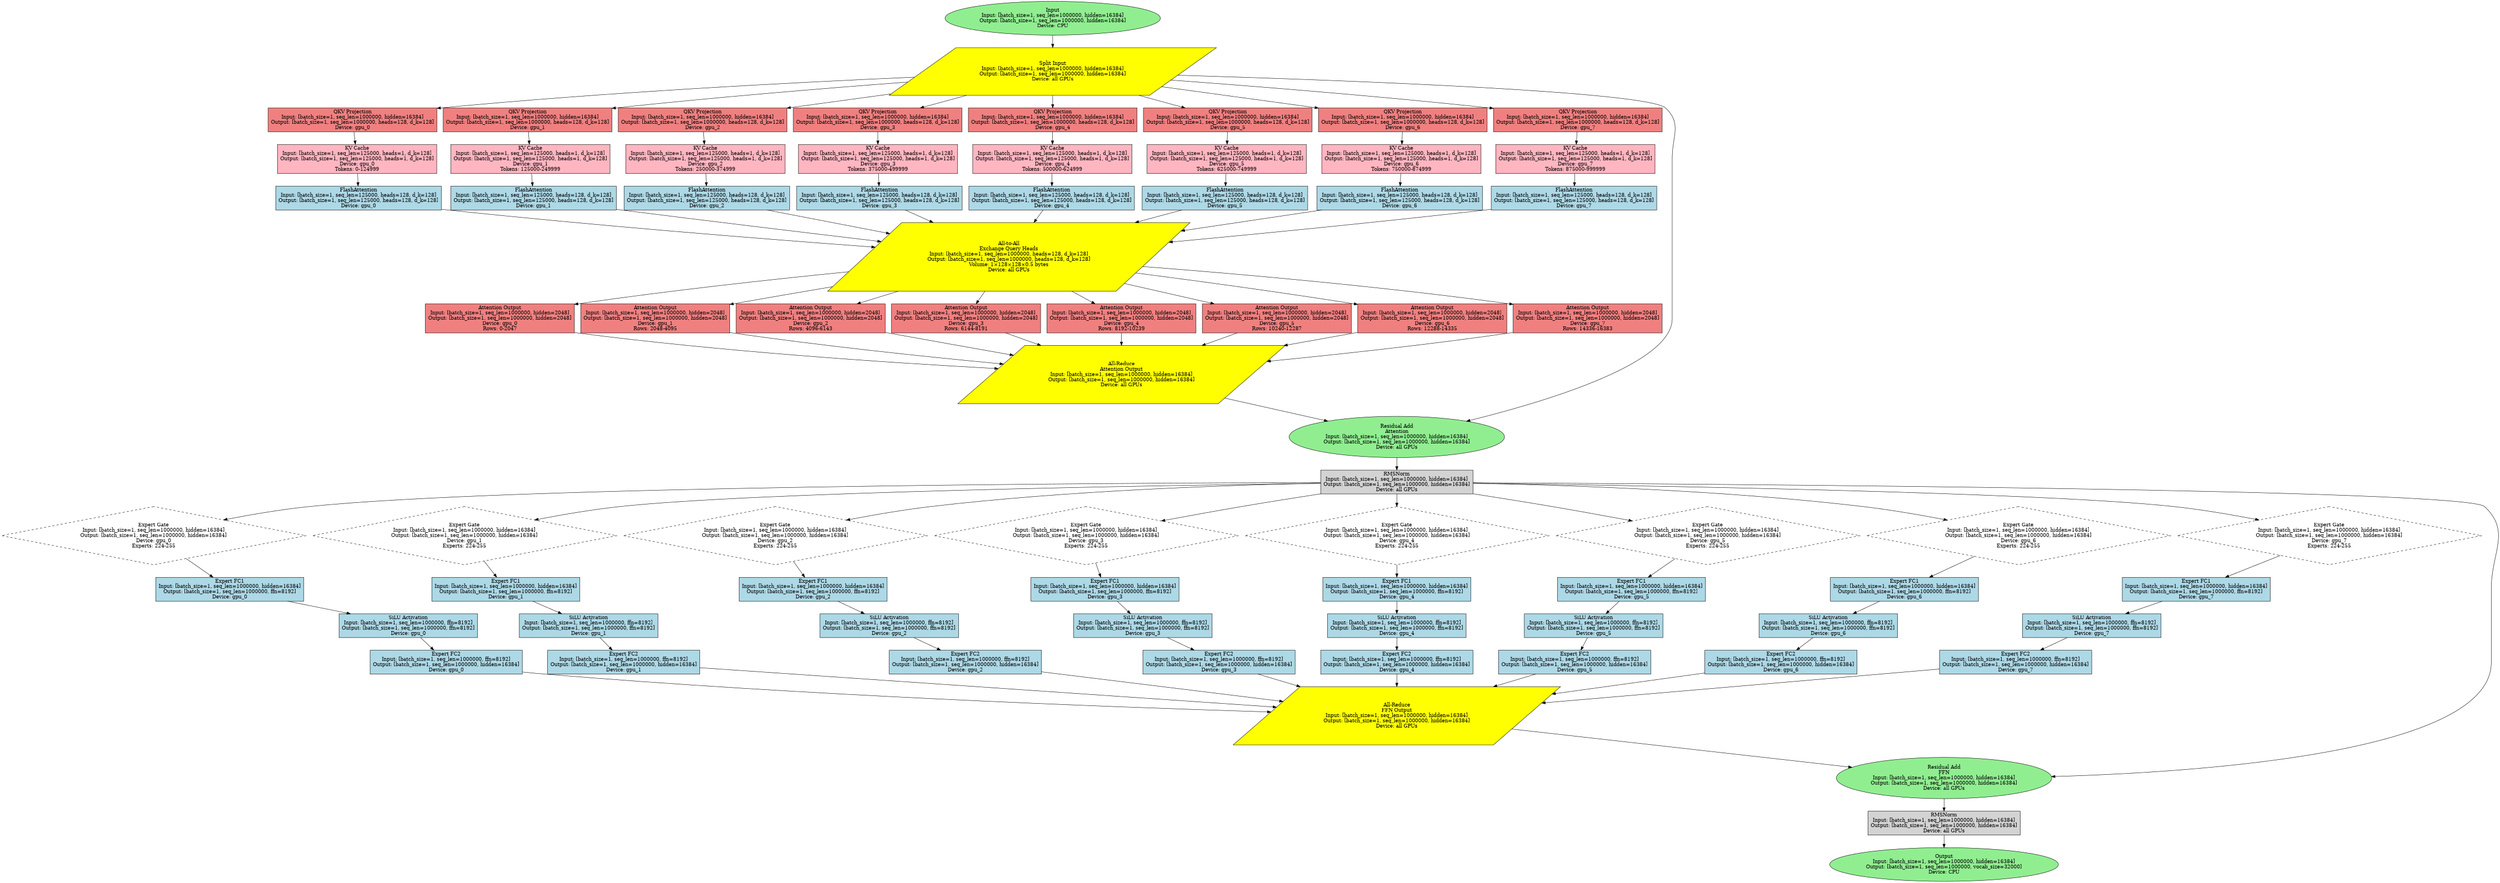 digraph DeepSeek_R1_Helix_Parallelism {
	graph [bb="0,0,7118.9,2511.1",
		rankdir=TB,
		size="30,20"
	];
	node [fillcolor=lightblue,
		label="\N",
		shape=rectangle,
		style=filled
	];
	input	[fillcolor=lightgreen,
		height=1.3356,
		label="Input\nInput: [batch_size=1, seq_len=1000000, hidden=16384]\nOutput: [batch_size=1, seq_len=1000000, hidden=16384]\nDevice: CPU",
		pos="2997,2463",
		shape=ellipse,
		width=8.5246];
	split_all_gpus	[fillcolor=yellow,
		height=1.8889,
		label="Split Input\nInput: [batch_size=1, seq_len=1000000, hidden=16384]\nOutput: [batch_size=1, seq_len=1000000, hidden=16384]\nDevice: \
all GPUs",
		pos="2997,2310.9",
		shape=parallelogram,
		width=12.499];
	input -> split_all_gpus	[pos="e,2997,2379.1 2997,2414.5 2997,2406.4 2997,2397.9 2997,2389.2"];
	qkv_proj_gpu_0	[fillcolor=lightcoral,
		height=0.94444,
		label="QKV Projection\nInput: [batch_size=1, seq_len=1000000, hidden=16384]\nOutput: [batch_size=1, seq_len=1000000, heads=128, d_k=128]\nDevice: \
gpu_0",
		pos="1001,2172.9",
		width=6.6806];
	split_all_gpus -> qkv_proj_gpu_0	[pos="e,1241.8,2206.1 2618.1,2295.6 2266.3,2280.3 1728,2252.3 1252,2207.1"];
	qkv_proj_gpu_1	[fillcolor=lightcoral,
		height=0.94444,
		label="QKV Projection\nInput: [batch_size=1, seq_len=1000000, hidden=16384]\nOutput: [batch_size=1, seq_len=1000000, heads=128, d_k=128]\nDevice: \
gpu_1",
		pos="1500,2172.9",
		width=6.6806];
	split_all_gpus -> qkv_proj_gpu_1	[pos="e,1740.8,2206 2600.3,2282.2 2357.6,2264 2040.8,2238.1 1751.1,2207.1"];
	qkv_proj_gpu_2	[fillcolor=lightcoral,
		height=0.94444,
		label="QKV Projection\nInput: [batch_size=1, seq_len=1000000, hidden=16384]\nOutput: [batch_size=1, seq_len=1000000, heads=128, d_k=128]\nDevice: \
gpu_2",
		pos="1999,2172.9",
		width=6.6806];
	split_all_gpus -> qkv_proj_gpu_2	[pos="e,2239.6,2206.7 2556.4,2249.9 2451.3,2235.6 2342.8,2220.8 2249.7,2208.1"];
	qkv_proj_gpu_3	[fillcolor=lightcoral,
		height=0.94444,
		label="QKV Projection\nInput: [batch_size=1, seq_len=1000000, hidden=16384]\nOutput: [batch_size=1, seq_len=1000000, heads=128, d_k=128]\nDevice: \
gpu_3",
		pos="2498,2172.9",
		width=6.6806];
	split_all_gpus -> qkv_proj_gpu_3	[pos="e,2619.2,2207 2751.2,2242.9 2709,2231.4 2666.8,2219.9 2629.2,2209.7"];
	qkv_proj_gpu_4	[fillcolor=lightcoral,
		height=0.94444,
		label="QKV Projection\nInput: [batch_size=1, seq_len=1000000, hidden=16384]\nOutput: [batch_size=1, seq_len=1000000, heads=128, d_k=128]\nDevice: \
gpu_4",
		pos="2997,2172.9",
		width=6.6806];
	split_all_gpus -> qkv_proj_gpu_4	[pos="e,2997,2206.9 2997,2242.7 2997,2234 2997,2225.2 2997,2217"];
	qkv_proj_gpu_5	[fillcolor=lightcoral,
		height=0.94444,
		label="QKV Projection\nInput: [batch_size=1, seq_len=1000000, hidden=16384]\nOutput: [batch_size=1, seq_len=1000000, heads=128, d_k=128]\nDevice: \
gpu_5",
		pos="3496,2172.9",
		width=6.6806];
	split_all_gpus -> qkv_proj_gpu_5	[pos="e,3374.8,2207 3242.8,2242.9 3285,2231.4 3327.2,2219.9 3364.8,2209.7"];
	qkv_proj_gpu_6	[fillcolor=lightcoral,
		height=0.94444,
		label="QKV Projection\nInput: [batch_size=1, seq_len=1000000, hidden=16384]\nOutput: [batch_size=1, seq_len=1000000, heads=128, d_k=128]\nDevice: \
gpu_6",
		pos="3995,2172.9",
		width=6.6806];
	split_all_gpus -> qkv_proj_gpu_6	[pos="e,3754.3,2206.7 3298.1,2268.9 3440.6,2249.5 3608.8,2226.6 3744.2,2208.1"];
	qkv_proj_gpu_7	[fillcolor=lightcoral,
		height=0.94444,
		label="QKV Projection\nInput: [batch_size=1, seq_len=1000000, hidden=16384]\nOutput: [batch_size=1, seq_len=1000000, heads=128, d_k=128]\nDevice: \
gpu_7",
		pos="4494,2172.9",
		width=6.6806];
	split_all_gpus -> qkv_proj_gpu_7	[pos="e,4253.2,2205.9 3323,2287.4 3572.1,2269.1 3924.2,2241 4242.8,2207"];
	residual_attn	[fillcolor=lightgreen,
		height=1.6303,
		label="Residual Add\nAttention\nInput: [batch_size=1, seq_len=1000000, hidden=16384]\nOutput: [batch_size=1, seq_len=1000000, hidden=16384]\nDevice: \
all GPUs",
		pos="3978,1268.2",
		shape=ellipse,
		width=8.5246];
	split_all_gpus -> residual_attn	[pos="e,4176.6,1313 3341.2,2300.8 3835.6,2286.1 4693.5,2253.9 4744,2206.9 4791.4,2162.8 4763,2127.2 4763,2062.4 4763,2062.4 4763,2062.4 \
4763,1605.4 4763,1479.8 4419.1,1373.2 4186.5,1315.5"];
	kv_cache_gpu_0	[fillcolor=lightpink,
		height=1.1528,
		label="KV Cache\nInput: [batch_size=1, seq_len=125000, heads=1, d_k=128]\nOutput: [batch_size=1, seq_len=125000, heads=1, d_k=128]\nDevice: \
gpu_0\nTokens: 0-124999",
		pos="1014,2061.4",
		width=6.3056];
	qkv_proj_gpu_0 -> kv_cache_gpu_0	[pos="e,1009.2,2103.2 1004.9,2138.8 1005.9,2130.7 1006.9,2121.9 1008,2113.3"];
	kv_cache_gpu_1	[fillcolor=lightpink,
		height=1.1528,
		label="KV Cache\nInput: [batch_size=1, seq_len=125000, heads=1, d_k=128]\nOutput: [batch_size=1, seq_len=125000, heads=1, d_k=128]\nDevice: \
gpu_1\nTokens: 125000-249999",
		pos="1508,2061.4",
		width=6.3056];
	qkv_proj_gpu_1 -> kv_cache_gpu_1	[pos="e,1505,2103.2 1502.4,2138.8 1503,2130.7 1503.7,2121.9 1504.3,2113.3"];
	kv_cache_gpu_2	[fillcolor=lightpink,
		height=1.1528,
		label="KV Cache\nInput: [batch_size=1, seq_len=125000, heads=1, d_k=128]\nOutput: [batch_size=1, seq_len=125000, heads=1, d_k=128]\nDevice: \
gpu_2\nTokens: 250000-374999",
		pos="2007,2061.4",
		width=6.3056];
	qkv_proj_gpu_2 -> kv_cache_gpu_2	[pos="e,2004,2103.2 2001.4,2138.8 2002,2130.7 2002.7,2121.9 2003.3,2113.3"];
	kv_cache_gpu_3	[fillcolor=lightpink,
		height=1.1528,
		label="KV Cache\nInput: [batch_size=1, seq_len=125000, heads=1, d_k=128]\nOutput: [batch_size=1, seq_len=125000, heads=1, d_k=128]\nDevice: \
gpu_3\nTokens: 375000-499999",
		pos="2499,2061.4",
		width=6.3056];
	qkv_proj_gpu_3 -> kv_cache_gpu_3	[pos="e,2498.6,2103.2 2498.3,2138.8 2498.4,2130.7 2498.5,2121.9 2498.5,2113.3"];
	kv_cache_gpu_4	[fillcolor=lightpink,
		height=1.1528,
		label="KV Cache\nInput: [batch_size=1, seq_len=125000, heads=1, d_k=128]\nOutput: [batch_size=1, seq_len=125000, heads=1, d_k=128]\nDevice: \
gpu_4\nTokens: 500000-624999",
		pos="2996,2061.4",
		width=6.3056];
	qkv_proj_gpu_4 -> kv_cache_gpu_4	[pos="e,2996.4,2103.2 2996.7,2138.8 2996.6,2130.7 2996.5,2121.9 2996.5,2113.3"];
	kv_cache_gpu_5	[fillcolor=lightpink,
		height=1.1528,
		label="KV Cache\nInput: [batch_size=1, seq_len=125000, heads=1, d_k=128]\nOutput: [batch_size=1, seq_len=125000, heads=1, d_k=128]\nDevice: \
gpu_5\nTokens: 625000-749999",
		pos="3493,2061.4",
		width=6.3056];
	qkv_proj_gpu_5 -> kv_cache_gpu_5	[pos="e,3494.1,2103.2 3495.1,2138.8 3494.9,2130.7 3494.6,2121.9 3494.4,2113.3"];
	kv_cache_gpu_6	[fillcolor=lightpink,
		height=1.1528,
		label="KV Cache\nInput: [batch_size=1, seq_len=125000, heads=1, d_k=128]\nOutput: [batch_size=1, seq_len=125000, heads=1, d_k=128]\nDevice: \
gpu_6\nTokens: 750000-874999",
		pos="3991,2061.4",
		width=6.3056];
	qkv_proj_gpu_6 -> kv_cache_gpu_6	[pos="e,3992.5,2103.2 3993.8,2138.8 3993.5,2130.7 3993.2,2121.9 3992.9,2113.3"];
	kv_cache_gpu_7	[fillcolor=lightpink,
		height=1.1528,
		label="KV Cache\nInput: [batch_size=1, seq_len=125000, heads=1, d_k=128]\nOutput: [batch_size=1, seq_len=125000, heads=1, d_k=128]\nDevice: \
gpu_7\nTokens: 875000-999999",
		pos="4487,2061.4",
		width=6.3056];
	qkv_proj_gpu_7 -> kv_cache_gpu_7	[pos="e,4489.6,2103.2 4491.9,2138.8 4491.4,2130.7 4490.8,2121.9 4490.2,2113.3"];
	flash_attn_gpu_0	[height=0.94444,
		label="FlashAttention\nInput: [batch_size=1, seq_len=125000, heads=128, d_k=128]\nOutput: [batch_size=1, seq_len=125000, heads=128, d_k=\
128]\nDevice: gpu_0",
		pos="1018,1949.9",
		width=6.5556];
	kv_cache_gpu_0 -> flash_attn_gpu_0	[pos="e,1016.8,1984.2 1015.5,2019.7 1015.8,2011.4 1016.1,2002.8 1016.4,1994.5"];
	flash_attn_gpu_1	[height=0.94444,
		label="FlashAttention\nInput: [batch_size=1, seq_len=125000, heads=128, d_k=128]\nOutput: [batch_size=1, seq_len=125000, heads=128, d_k=\
128]\nDevice: gpu_1",
		pos="1517,1949.9",
		width=6.5556];
	kv_cache_gpu_1 -> flash_attn_gpu_1	[pos="e,1514.3,1984.2 1511.4,2019.7 1512,2011.4 1512.8,2002.6 1513.4,1994.2"];
	flash_attn_gpu_2	[height=0.94444,
		label="FlashAttention\nInput: [batch_size=1, seq_len=125000, heads=128, d_k=128]\nOutput: [batch_size=1, seq_len=125000, heads=128, d_k=\
128]\nDevice: gpu_2",
		pos="2011,1949.9",
		width=6.5556];
	kv_cache_gpu_2 -> flash_attn_gpu_2	[pos="e,2009.8,1984.2 2008.5,2019.7 2008.8,2011.4 2009.1,2002.8 2009.4,1994.5"];
	flash_attn_gpu_3	[height=0.94444,
		label="FlashAttention\nInput: [batch_size=1, seq_len=125000, heads=128, d_k=128]\nOutput: [batch_size=1, seq_len=125000, heads=128, d_k=\
128]\nDevice: gpu_3",
		pos="2503,1949.9",
		width=6.5556];
	kv_cache_gpu_3 -> flash_attn_gpu_3	[pos="e,2501.8,1984.2 2500.5,2019.7 2500.8,2011.4 2501.1,2002.8 2501.4,1994.5"];
	flash_attn_gpu_4	[height=0.94444,
		label="FlashAttention\nInput: [batch_size=1, seq_len=125000, heads=128, d_k=128]\nOutput: [batch_size=1, seq_len=125000, heads=128, d_k=\
128]\nDevice: gpu_4",
		pos="2994,1949.9",
		width=6.5556];
	kv_cache_gpu_4 -> flash_attn_gpu_4	[pos="e,2994.6,1984.2 2995.3,2019.7 2995.1,2011.4 2994.9,2002.8 2994.8,1994.5"];
	flash_attn_gpu_5	[height=0.94444,
		label="FlashAttention\nInput: [batch_size=1, seq_len=125000, heads=128, d_k=128]\nOutput: [batch_size=1, seq_len=125000, heads=128, d_k=\
128]\nDevice: gpu_5",
		pos="3488,1949.9",
		width=6.5556];
	kv_cache_gpu_5 -> flash_attn_gpu_5	[pos="e,3489.5,1984.2 3491.1,2019.7 3490.8,2011.4 3490.4,2002.8 3490,1994.5"];
	flash_attn_gpu_6	[height=0.94444,
		label="FlashAttention\nInput: [batch_size=1, seq_len=125000, heads=128, d_k=128]\nOutput: [batch_size=1, seq_len=125000, heads=128, d_k=\
128]\nDevice: gpu_6",
		pos="3986,1949.9",
		width=6.5556];
	kv_cache_gpu_6 -> flash_attn_gpu_6	[pos="e,3987.5,1984.2 3989.1,2019.7 3988.8,2011.4 3988.4,2002.8 3988,1994.5"];
	flash_attn_gpu_7	[height=0.94444,
		label="FlashAttention\nInput: [batch_size=1, seq_len=125000, heads=128, d_k=128]\nOutput: [batch_size=1, seq_len=125000, heads=128, d_k=\
128]\nDevice: gpu_7",
		pos="4483,1949.9",
		width=6.5556];
	kv_cache_gpu_7 -> flash_attn_gpu_7	[pos="e,4484.2,1984.2 4485.5,2019.7 4485.2,2011.4 4484.9,2002.8 4484.6,1994.5"];
	all2all	[fillcolor=yellow,
		height=2.7222,
		label="All-to-All\nExchange Query Heads\nInput: [batch_size=1, seq_len=1000000, heads=128, d_k=128]\nOutput: [batch_size=1, seq_len=1000000, \
heads=128, d_k=128]\nVolume: 1×128×128×0.5 bytes\nDevice: all GPUs",
		pos="2872,1781.9",
		shape=parallelogram,
		width=13.852];
	flash_attn_gpu_0 -> all2all	[pos="e,2503,1808.7 1254.2,1917.9 1260.2,1917.2 1266.1,1916.5 1272,1915.9 1689,1871.5 2168.4,1833.4 2492.9,1809.5"];
	flash_attn_gpu_1 -> all2all	[pos="e,2519.1,1824.3 1753.2,1917.5 1757.5,1917 1761.8,1916.5 1766,1915.9 2013.8,1884.6 2293,1851 2508.9,1825.5"];
	flash_attn_gpu_2 -> all2all	[pos="e,2542.3,1846.5 2182.4,1915.9 2282.5,1896.6 2412.3,1871.6 2532.2,1848.4"];
	flash_attn_gpu_3 -> all2all	[pos="e,2656.1,1880 2576.8,1915.7 2597.8,1906.3 2621.8,1895.5 2646.8,1884.2"];
	flash_attn_gpu_4 -> all2all	[pos="e,2943.4,1880 2969.6,1915.7 2963.5,1907.5 2956.7,1898.1 2949.5,1888.3"];
	flash_attn_gpu_5 -> all2all	[pos="e,3232.1,1880 3365.2,1915.8 3328.4,1905.9 3286,1894.5 3241.9,1882.6"];
	flash_attn_gpu_6 -> all2all	[pos="e,3343.2,1853.1 3764.2,1915.9 3646.3,1898.3 3496.5,1876 3353.5,1854.7"];
	flash_attn_gpu_7 -> all2all	[pos="e,3310.8,1822.2 4246.9,1917.8 4241.6,1917.1 4236.3,1916.5 4231,1915.9 3927.8,1881.2 3586,1847.8 3320.9,1823.1"];
	attn_out_gpu_0	[fillcolor=lightcoral,
		height=1.1528,
		label="Attention Output\nInput: [batch_size=1, seq_len=1000000, hidden=2048]\nOutput: [batch_size=1, seq_len=1000000, hidden=2048]\nDevice: \
gpu_0\nRows: 0-2047",
		pos="1421,1606.4",
		width=5.9028];
	all2all -> attn_out_gpu_0	[pos="e,1633.6,1646.7 2432.7,1741.3 2200.6,1718.4 1910.9,1686.8 1643.8,1648.2"];
	attn_out_gpu_1	[fillcolor=lightcoral,
		height=1.1528,
		label="Attention Output\nInput: [batch_size=1, seq_len=1000000, hidden=2048]\nOutput: [batch_size=1, seq_len=1000000, hidden=2048]\nDevice: \
gpu_1\nRows: 2048-4095",
		pos="1864,1606.4",
		width=5.9028];
	all2all -> attn_out_gpu_1	[pos="e,2076.6,1646.4 2390.3,1700.6 2292.6,1684 2190.3,1666.4 2086.6,1648.2"];
	attn_out_gpu_2	[fillcolor=lightcoral,
		height=1.1528,
		label="Attention Output\nInput: [batch_size=1, seq_len=1000000, hidden=2048]\nOutput: [batch_size=1, seq_len=1000000, hidden=2048]\nDevice: \
gpu_2\nRows: 4096-6143",
		pos="2307,1606.4",
		width=5.9028];
	all2all -> attn_out_gpu_2	[pos="e,2439,1648 2556.1,1683.9 2518.6,1672.4 2481.9,1661.1 2448.8,1651"];
	attn_out_gpu_3	[fillcolor=lightcoral,
		height=1.1528,
		label="Attention Output\nInput: [batch_size=1, seq_len=1000000, hidden=2048]\nOutput: [batch_size=1, seq_len=1000000, hidden=2048]\nDevice: \
gpu_3\nRows: 6144-8191",
		pos="2750,1606.4",
		width=5.9028];
	all2all -> attn_out_gpu_3	[pos="e,2778.6,1648.1 2803.7,1683.8 2797.1,1674.4 2790.6,1665.1 2784.5,1656.5"];
	attn_out_gpu_4	[fillcolor=lightcoral,
		height=1.1528,
		label="Attention Output\nInput: [batch_size=1, seq_len=1000000, hidden=2048]\nOutput: [batch_size=1, seq_len=1000000, hidden=2048]\nDevice: \
gpu_4\nRows: 8192-10239",
		pos="3193,1606.4",
		width=5.9028];
	all2all -> attn_out_gpu_4	[pos="e,3117.8,1648.1 3051.7,1683.8 3071.5,1673.1 3090.9,1662.6 3108.6,1653"];
	attn_out_gpu_5	[fillcolor=lightcoral,
		height=1.1528,
		label="Attention Output\nInput: [batch_size=1, seq_len=1000000, hidden=2048]\nOutput: [batch_size=1, seq_len=1000000, hidden=2048]\nDevice: \
gpu_5\nRows: 10240-12287",
		pos="3636,1606.4",
		width=5.9028];
	all2all -> attn_out_gpu_5	[pos="e,3457.4,1648 3192.1,1708.2 3279.1,1688.5 3370.5,1667.7 3447.6,1650.2"];
	attn_out_gpu_6	[fillcolor=lightcoral,
		height=1.1528,
		label="Attention Output\nInput: [batch_size=1, seq_len=1000000, hidden=2048]\nOutput: [batch_size=1, seq_len=1000000, hidden=2048]\nDevice: \
gpu_6\nRows: 12288-14335",
		pos="4079,1606.4",
		width=5.9028];
	all2all -> attn_out_gpu_6	[pos="e,3866.4,1646.4 3222.7,1737.6 3408.2,1713.6 3639.9,1682.2 3856.4,1648"];
	attn_out_gpu_7	[fillcolor=lightcoral,
		height=1.1528,
		label="Attention Output\nInput: [batch_size=1, seq_len=1000000, hidden=2048]\nOutput: [batch_size=1, seq_len=1000000, hidden=2048]\nDevice: \
gpu_7\nRows: 14336-16383",
		pos="4522,1606.4",
		width=5.9028];
	all2all -> attn_out_gpu_7	[pos="e,4309.4,1646.6 3241.4,1755.5 3527.7,1733.6 3934.3,1697.8 4299.4,1648"];
	attn_all_reduce	[fillcolor=yellow,
		height=2.3056,
		label="All-Reduce\nAttention Output\nInput: [batch_size=1, seq_len=1000000, hidden=16384]\nOutput: [batch_size=1, seq_len=1000000, hidden=\
16384]\nDevice: all GPUs",
		pos="3193,1445.9",
		shape=parallelogram,
		width=12.499];
	attn_out_gpu_0 -> attn_all_reduce	[pos="e,2853.5,1462.4 1633.5,1566 1636.4,1565.7 1639.2,1565.3 1642,1564.9 2052.8,1511.8 2528.2,1480 2843.3,1463"];
	attn_out_gpu_1 -> attn_all_reduce	[pos="e,2867.4,1475.1 2076.6,1566.2 2079.4,1565.7 2082.2,1565.3 2085,1564.9 2343.3,1527.6 2637.1,1496.8 2857.3,1476.1"];
	attn_out_gpu_2 -> attn_all_reduce	[pos="e,2894.2,1499.6 2519.6,1566.4 2522.4,1565.9 2525.2,1565.4 2528,1564.9 2644.2,1544 2771.9,1521.2 2884.1,1501.4"];
	attn_out_gpu_3 -> attn_all_reduce	[pos="e,2963.6,1529 2863.2,1564.9 2891.2,1554.9 2922.3,1543.8 2953.8,1532.5"];
	attn_out_gpu_4 -> attn_all_reduce	[pos="e,3193,1529.2 3193,1564.6 3193,1556.7 3193,1548.1 3193,1539.2"];
	attn_out_gpu_5 -> attn_all_reduce	[pos="e,3422.4,1529 3522.8,1564.9 3494.8,1554.9 3463.7,1543.8 3432.2,1532.5"];
	attn_out_gpu_6 -> attn_all_reduce	[pos="e,3640,1526.1 3866.3,1566.6 3863.2,1566 3860.1,1565.5 3857,1564.9 3790.1,1552.9 3719.5,1540.2 3650.2,1527.9"];
	attn_out_gpu_7 -> attn_all_reduce	[pos="e,3591.3,1482.2 4309.4,1566.3 4306.2,1565.8 4303.1,1565.4 4300,1564.9 4069.6,1531.7 3810.9,1503.6 3601.5,1483.2"];
	attn_all_reduce -> residual_attn	[pos="e,3781.1,1313.3 3478.9,1380.9 3575.6,1359.3 3681.7,1335.5 3771.1,1315.5"];
	rmsnorm1	[fillcolor=lightgray,
		height=0.94444,
		label="RMSNorm\nInput: [batch_size=1, seq_len=1000000, hidden=16384]\nOutput: [batch_size=1, seq_len=1000000, hidden=16384]\nDevice: all \
GPUs",
		pos="3978,1139.5",
		width=6.0278];
	residual_attn -> rmsnorm1	[pos="e,3978,1173.7 3978,1209.5 3978,1200.8 3978,1192.1 3978,1183.8"];
	expert_gate_gpu_0	[fillcolor=orange,
		height=2.3056,
		label="Expert Gate\nInput: [batch_size=1, seq_len=1000000, hidden=16384]\nOutput: [batch_size=1, seq_len=1000000, hidden=16384]\nDevice: \
gpu_0\nExperts: 224-255",
		pos="434,986.55",
		shape=diamond,
		style=dashed,
		width=12.056];
	rmsnorm1 -> expert_gate_gpu_0	[pos="e,633.42,1031.5 3760.8,1138.3 3152,1136.7 1437.2,1127.2 877,1069.5 800.21,1061.6 716.79,1047.6 643.26,1033.4"];
	expert_gate_gpu_1	[fillcolor=orange,
		height=2.3056,
		label="Expert Gate\nInput: [batch_size=1, seq_len=1000000, hidden=16384]\nOutput: [batch_size=1, seq_len=1000000, hidden=16384]\nDevice: \
gpu_1\nExperts: 224-255",
		pos="1320,986.55",
		shape=diamond,
		style=dashed,
		width=12.056];
	rmsnorm1 -> expert_gate_gpu_1	[pos="e,1520.3,1031.3 3760.9,1136 3281.6,1129.6 2145.4,1110.7 1763,1069.5 1686.5,1061.3 1603.4,1047.3 1530.1,1033.2"];
	expert_gate_gpu_2	[fillcolor=orange,
		height=2.3056,
		label="Expert Gate\nInput: [batch_size=1, seq_len=1000000, hidden=16384]\nOutput: [batch_size=1, seq_len=1000000, hidden=16384]\nDevice: \
gpu_2\nExperts: 224-255",
		pos="2206,986.55",
		shape=diamond,
		style=dashed,
		width=12.056];
	rmsnorm1 -> expert_gate_gpu_2	[pos="e,2408.6,1030.8 3760.9,1136 3497.1,1130.9 3039.1,1115.6 2649,1069.5 2573.5,1060.6 2491.5,1046.7 2418.8,1032.8"];
	expert_gate_gpu_3	[fillcolor=orange,
		height=2.3056,
		label="Expert Gate\nInput: [batch_size=1, seq_len=1000000, hidden=16384]\nOutput: [batch_size=1, seq_len=1000000, hidden=16384]\nDevice: \
gpu_3\nExperts: 224-255",
		pos="3092,986.55",
		shape=diamond,
		style=dashed,
		width=12.056];
	rmsnorm1 -> expert_gate_gpu_3	[pos="e,3306.7,1028.6 3760.9,1106 3689,1094.9 3608.5,1082.1 3535,1069.5 3464,1057.4 3386.7,1043.4 3316.9,1030.5"];
	expert_gate_gpu_4	[fillcolor=orange,
		height=2.3056,
		label="Expert Gate\nInput: [batch_size=1, seq_len=1000000, hidden=16384]\nOutput: [batch_size=1, seq_len=1000000, hidden=16384]\nDevice: \
gpu_4\nExperts: 224-255",
		pos="3978,986.55",
		shape=diamond,
		style=dashed,
		width=12.056];
	rmsnorm1 -> expert_gate_gpu_4	[pos="e,3978,1069.8 3978,1105.4 3978,1097.7 3978,1089 3978,1080"];
	expert_gate_gpu_5	[fillcolor=orange,
		height=2.3056,
		label="Expert Gate\nInput: [batch_size=1, seq_len=1000000, hidden=16384]\nOutput: [batch_size=1, seq_len=1000000, hidden=16384]\nDevice: \
gpu_5\nExperts: 224-255",
		pos="4864,986.55",
		shape=diamond,
		style=dashed,
		width=12.056];
	rmsnorm1 -> expert_gate_gpu_5	[pos="e,4649.3,1028.6 4195.1,1106 4267,1094.9 4347.5,1082.1 4421,1069.5 4492,1057.4 4569.3,1043.4 4639.1,1030.5"];
	expert_gate_gpu_6	[fillcolor=orange,
		height=2.3056,
		label="Expert Gate\nInput: [batch_size=1, seq_len=1000000, hidden=16384]\nOutput: [batch_size=1, seq_len=1000000, hidden=16384]\nDevice: \
gpu_6\nExperts: 224-255",
		pos="5750,986.55",
		shape=diamond,
		style=dashed,
		width=12.056];
	rmsnorm1 -> expert_gate_gpu_6	[pos="e,5547.4,1030.8 4195.1,1136 4458.9,1130.9 4916.9,1115.6 5307,1069.5 5382.5,1060.6 5464.5,1046.7 5537.2,1032.8"];
	expert_gate_gpu_7	[fillcolor=orange,
		height=2.3056,
		label="Expert Gate\nInput: [batch_size=1, seq_len=1000000, hidden=16384]\nOutput: [batch_size=1, seq_len=1000000, hidden=16384]\nDevice: \
gpu_7\nExperts: 224-255",
		pos="6636,986.55",
		shape=diamond,
		style=dashed,
		width=12.056];
	rmsnorm1 -> expert_gate_gpu_7	[pos="e,6435.7,1031.3 4195.1,1136 4674.4,1129.6 5810.6,1110.7 6193,1069.5 6269.5,1061.3 6352.6,1047.3 6425.9,1033.2"];
	residual_ffn	[fillcolor=lightgreen,
		height=1.6303,
		label="Residual Add\nFFN\nInput: [batch_size=1, seq_len=1000000, hidden=16384]\nOutput: [batch_size=1, seq_len=1000000, hidden=16384]\nDevice: \
all GPUs",
		pos="5538,294.86",
		shape=ellipse,
		width=8.5246];
	rmsnorm1 -> residual_ffn	[pos="e,5844.3,298.96 4195.3,1137.6 4891.7,1134 7026.6,1119 7079,1069.5 7155.2,997.65 7098,939.33 7098,834.55 7098,834.55 7098,834.55 \
7098,624.55 7098,372.8 6310.3,312.86 5854.4,299.26"];
	expert_fc1_gpu_0	[height=0.94444,
		label="Expert FC1\nInput: [batch_size=1, seq_len=1000000, hidden=16384]\nOutput: [batch_size=1, seq_len=1000000, ffn=8192]\nDevice: gpu_\
0",
		pos="651,833.55",
		width=5.8611];
	expert_gate_gpu_0 -> expert_fc1_gpu_0	[pos="e,603.5,867.6 526.66,921.07 549.94,904.87 574.23,887.97 595.09,873.45"];
	expert_fc1_gpu_1	[height=0.94444,
		label="Expert FC1\nInput: [batch_size=1, seq_len=1000000, hidden=16384]\nOutput: [batch_size=1, seq_len=1000000, ffn=8192]\nDevice: gpu_\
1",
		pos="1438,833.55",
		width=5.8611];
	expert_gate_gpu_1 -> expert_fc1_gpu_1	[pos="e,1412,867.79 1375.9,914.03 1386.2,900.9 1396.5,887.6 1405.8,875.75"];
	expert_fc1_gpu_2	[height=0.94444,
		label="Expert FC1\nInput: [batch_size=1, seq_len=1000000, hidden=16384]\nOutput: [batch_size=1, seq_len=1000000, ffn=8192]\nDevice: gpu_\
2",
		pos="2314,833.55",
		width=5.8611];
	expert_gate_gpu_2 -> expert_fc1_gpu_2	[pos="e,2290.3,867.73 2257.8,913.14 2266.9,900.35 2276.2,887.44 2284.4,875.89"];
	expert_fc1_gpu_3	[height=0.94444,
		label="Expert FC1\nInput: [batch_size=1, seq_len=1000000, hidden=16384]\nOutput: [batch_size=1, seq_len=1000000, ffn=8192]\nDevice: gpu_\
3",
		pos="3146,833.55",
		width=5.8611];
	expert_gate_gpu_3 -> expert_fc1_gpu_3	[pos="e,3134.1,867.74 3119.5,908.72 3123.3,897.9 3127.2,887.12 3130.7,877.26"];
	expert_fc1_gpu_4	[height=0.94444,
		label="Expert FC1\nInput: [batch_size=1, seq_len=1000000, hidden=16384]\nOutput: [batch_size=1, seq_len=1000000, ffn=8192]\nDevice: gpu_\
4",
		pos="3978,833.55",
		width=5.8611];
	expert_gate_gpu_4 -> expert_fc1_gpu_4	[pos="e,3978,867.81 3978,903.42 3978,894.66 3978,886.03 3978,877.99"];
	expert_fc1_gpu_5	[height=0.94444,
		label="Expert FC1\nInput: [batch_size=1, seq_len=1000000, hidden=16384]\nOutput: [batch_size=1, seq_len=1000000, ffn=8192]\nDevice: gpu_\
5",
		pos="4647,833.55",
		width=5.8611];
	expert_gate_gpu_5 -> expert_fc1_gpu_5	[pos="e,4694.5,867.6 4771.3,921.07 4748.1,904.87 4723.8,887.97 4702.9,873.45"];
	expert_fc1_gpu_6	[height=0.94444,
		label="Expert FC1\nInput: [batch_size=1, seq_len=1000000, hidden=16384]\nOutput: [batch_size=1, seq_len=1000000, ffn=8192]\nDevice: gpu_\
6",
		pos="5425,833.55",
		width=5.8611];
	expert_gate_gpu_6 -> expert_fc1_gpu_6	[pos="e,5496.1,867.56 5624.8,927.38 5584.8,908.77 5541.5,888.68 5505.5,871.96"];
	expert_fc1_gpu_7	[height=0.94444,
		label="Expert FC1\nInput: [batch_size=1, seq_len=1000000, hidden=16384]\nOutput: [batch_size=1, seq_len=1000000, ffn=8192]\nDevice: gpu_\
7",
		pos="6257,833.55",
		width=5.8611];
	expert_gate_gpu_7 -> expert_fc1_gpu_7	[pos="e,6339.9,867.57 6496.8,930.07 6447.6,910.47 6393.5,888.94 6349.2,871.28"];
	expert_act_gpu_0	[height=0.94444,
		label="SiLU Activation\nInput: [batch_size=1, seq_len=1000000, ffn=8192]\nOutput: [batch_size=1, seq_len=1000000, ffn=8192]\nDevice: gpu_\
0",
		pos="1160,729.55",
		width=5.4861];
	expert_fc1_gpu_0 -> expert_act_gpu_0	[pos="e,994.92,763.63 815.91,799.5 870.01,788.66 930.3,776.58 985.11,765.59"];
	expert_act_gpu_1	[height=0.94444,
		label="SiLU Activation\nInput: [batch_size=1, seq_len=1000000, ffn=8192]\nOutput: [batch_size=1, seq_len=1000000, ffn=8192]\nDevice: gpu_\
1",
		pos="1674,729.55",
		width=5.4861];
	expert_fc1_gpu_1 -> expert_act_gpu_1	[pos="e,1597.4,763.67 1514.6,799.43 1538,789.31 1563.9,778.12 1587.9,767.75"];
	expert_act_gpu_2	[height=0.94444,
		label="SiLU Activation\nInput: [batch_size=1, seq_len=1000000, ffn=8192]\nOutput: [batch_size=1, seq_len=1000000, ffn=8192]\nDevice: gpu_\
2",
		pos="2531,729.55",
		width=5.4861];
	expert_fc1_gpu_2 -> expert_act_gpu_2	[pos="e,2460.5,763.67 2384.5,799.43 2405.8,789.4 2429.4,778.32 2451.3,768.03"];
	expert_act_gpu_3	[height=0.94444,
		label="SiLU Activation\nInput: [batch_size=1, seq_len=1000000, ffn=8192]\nOutput: [batch_size=1, seq_len=1000000, ffn=8192]\nDevice: gpu_\
3",
		pos="3254,729.55",
		width=5.4861];
	expert_fc1_gpu_3 -> expert_act_gpu_3	[pos="e,3218.7,763.85 3181.1,799.43 3190.7,790.34 3201.2,780.39 3211.2,770.95"];
	expert_act_gpu_4	[height=0.94444,
		label="SiLU Activation\nInput: [batch_size=1, seq_len=1000000, ffn=8192]\nOutput: [batch_size=1, seq_len=1000000, ffn=8192]\nDevice: gpu_\
4",
		pos="3978,729.55",
		width=5.4861];
	expert_fc1_gpu_4 -> expert_act_gpu_4	[pos="e,3978,763.85 3978,799.43 3978,791.32 3978,782.53 3978,774.02"];
	expert_act_gpu_5	[height=0.94444,
		label="SiLU Activation\nInput: [batch_size=1, seq_len=1000000, ffn=8192]\nOutput: [batch_size=1, seq_len=1000000, ffn=8192]\nDevice: gpu_\
5",
		pos="4539,729.55",
		width=5.4861];
	expert_fc1_gpu_5 -> expert_act_gpu_5	[pos="e,4574.3,763.85 4611.9,799.43 4602.3,790.34 4591.8,780.39 4581.8,770.95"];
	expert_act_gpu_6	[height=0.94444,
		label="SiLU Activation\nInput: [batch_size=1, seq_len=1000000, ffn=8192]\nOutput: [batch_size=1, seq_len=1000000, ffn=8192]\nDevice: gpu_\
6",
		pos="5208,729.55",
		width=5.4861];
	expert_fc1_gpu_6 -> expert_act_gpu_6	[pos="e,5278.5,763.67 5354.5,799.43 5333.2,789.4 5309.6,778.32 5287.7,768.03"];
	expert_act_gpu_7	[height=0.94444,
		label="SiLU Activation\nInput: [batch_size=1, seq_len=1000000, ffn=8192]\nOutput: [batch_size=1, seq_len=1000000, ffn=8192]\nDevice: gpu_\
7",
		pos="5959,729.55",
		width=5.4861];
	expert_fc1_gpu_7 -> expert_act_gpu_7	[pos="e,6055.5,763.58 6160.2,799.43 6129.8,789.02 6096.1,777.47 6065.1,766.85"];
	expert_fc2_gpu_0	[height=0.94444,
		label="Expert FC2\nInput: [batch_size=1, seq_len=1000000, ffn=8192]\nOutput: [batch_size=1, seq_len=1000000, hidden=16384]\nDevice: gpu_\
0",
		pos="1268,625.55",
		width=6.0278];
	expert_act_gpu_0 -> expert_fc2_gpu_0	[pos="e,1232.7,659.85 1195.1,695.43 1204.7,686.34 1215.2,676.39 1225.2,666.95"];
	expert_fc2_gpu_1	[height=0.94444,
		label="Expert FC2\nInput: [batch_size=1, seq_len=1000000, ffn=8192]\nOutput: [batch_size=1, seq_len=1000000, hidden=16384]\nDevice: gpu_\
1",
		pos="1774,625.55",
		width=6.0278];
	expert_act_gpu_1 -> expert_fc2_gpu_1	[pos="e,1741.4,659.85 1706.5,695.43 1715.3,686.43 1724.9,676.59 1734.1,667.22"];
	expert_fc2_gpu_2	[height=0.94444,
		label="Expert FC2\nInput: [batch_size=1, seq_len=1000000, ffn=8192]\nOutput: [batch_size=1, seq_len=1000000, hidden=16384]\nDevice: gpu_\
2",
		pos="2748,625.55",
		width=6.0278];
	expert_act_gpu_2 -> expert_fc2_gpu_2	[pos="e,2677.5,659.67 2601.5,695.43 2622.8,685.4 2646.4,674.32 2668.3,664.03"];
	expert_fc2_gpu_3	[height=0.94444,
		label="Expert FC2\nInput: [batch_size=1, seq_len=1000000, ffn=8192]\nOutput: [batch_size=1, seq_len=1000000, hidden=16384]\nDevice: gpu_\
3",
		pos="3471,625.55",
		width=6.0278];
	expert_act_gpu_3 -> expert_fc2_gpu_3	[pos="e,3400.5,659.67 3324.5,695.43 3345.8,685.4 3369.4,674.32 3391.3,664.03"];
	expert_fc2_gpu_4	[height=0.94444,
		label="Expert FC2\nInput: [batch_size=1, seq_len=1000000, ffn=8192]\nOutput: [batch_size=1, seq_len=1000000, hidden=16384]\nDevice: gpu_\
4",
		pos="3978,625.55",
		width=6.0278];
	expert_act_gpu_4 -> expert_fc2_gpu_4	[pos="e,3978,659.85 3978,695.43 3978,687.32 3978,678.53 3978,670.02"];
	expert_fc2_gpu_5	[height=0.94444,
		label="Expert FC2\nInput: [batch_size=1, seq_len=1000000, ffn=8192]\nOutput: [batch_size=1, seq_len=1000000, hidden=16384]\nDevice: gpu_\
5",
		pos="4485,625.55",
		width=6.0278];
	expert_act_gpu_5 -> expert_fc2_gpu_5	[pos="e,4502.6,659.85 4521.5,695.43 4517,686.97 4512.1,677.75 4507.4,668.9"];
	expert_fc2_gpu_6	[height=0.94444,
		label="Expert FC2\nInput: [batch_size=1, seq_len=1000000, ffn=8192]\nOutput: [batch_size=1, seq_len=1000000, hidden=16384]\nDevice: gpu_\
6",
		pos="5073,625.55",
		width=6.0278];
	expert_act_gpu_6 -> expert_fc2_gpu_6	[pos="e,5117.1,659.85 5164.2,695.43 5151.8,686.08 5138.2,675.81 5125.4,666.11"];
	expert_fc2_gpu_7	[height=0.94444,
		label="Expert FC2\nInput: [batch_size=1, seq_len=1000000, ffn=8192]\nOutput: [batch_size=1, seq_len=1000000, hidden=16384]\nDevice: gpu_\
7",
		pos="5742,625.55",
		width=6.0278];
	expert_act_gpu_7 -> expert_fc2_gpu_7	[pos="e,5812.5,659.67 5888.5,695.43 5867.2,685.4 5843.6,674.32 5821.7,664.03"];
	ffn_all_reduce	[fillcolor=yellow,
		height=2.3056,
		label="All-Reduce\nFFN Output\nInput: [batch_size=1, seq_len=1000000, hidden=16384]\nOutput: [batch_size=1, seq_len=1000000, hidden=16384]\nDevice: \
all GPUs",
		pos="3978,472.55",
		shape=parallelogram,
		width=12.499];
	expert_fc2_gpu_0 -> ffn_all_reduce	[pos="e,3631.4,482.88 1485.3,597.45 1506.5,595.26 1527.6,593.24 1548,591.55 2283.6,530.41 3147.2,497.76 3621.4,483.19"];
	expert_fc2_gpu_1 -> ffn_all_reduce	[pos="e,3646.1,496.28 1991.1,609.67 2375.2,583.36 3177.1,528.42 3636,496.98"];
	expert_fc2_gpu_2 -> ffn_all_reduce	[pos="e,3663.8,512.11 2965.1,597.9 3155.9,574.47 3436.4,540.03 3653.9,513.34"];
	expert_fc2_gpu_3 -> ffn_all_reduce	[pos="e,3709.6,553.48 3581.9,591.5 3617.3,580.97 3658.1,568.81 3699.9,556.38"];
	expert_fc2_gpu_4 -> ffn_all_reduce	[pos="e,3978,555.78 3978,591.41 3978,583.65 3978,575.01 3978,566.03"];
	expert_fc2_gpu_5 -> ffn_all_reduce	[pos="e,4253.4,555.55 4374.1,591.5 4340.7,581.58 4302.6,570.21 4263.3,558.53"];
	expert_fc2_gpu_6 -> ffn_all_reduce	[pos="e,4401.9,532 4855.7,594.58 4728.8,577.09 4564.3,554.39 4411.9,533.39"];
	expert_fc2_gpu_7 -> ffn_all_reduce	[pos="e,4374.9,507.52 5524.8,605.96 5241.5,581.7 4740.1,538.78 4385.1,508.39"];
	ffn_all_reduce -> residual_ffn	[pos="e,5275.9,325.38 4295.6,435.78 4580.9,403.65 4995.5,356.96 5265.9,326.5"];
	rmsnorm2	[fillcolor=lightgray,
		height=0.94444,
		label="RMSNorm\nInput: [batch_size=1, seq_len=1000000, hidden=16384]\nOutput: [batch_size=1, seq_len=1000000, hidden=16384]\nDevice: all \
GPUs",
		pos="5538,166.17",
		width=6.0278];
	residual_ffn -> rmsnorm2	[pos="e,5538,200.28 5538,236.07 5538,227.45 5538,218.68 5538,210.42"];
	output	[fillcolor=lightgreen,
		height=1.3356,
		label="Output\nInput: [batch_size=1, seq_len=1000000, hidden=16384]\nOutput: [batch_size=1, seq_len=1000000, vocab_size=32000]\nDevice: \
CPU",
		pos="5538,48.083",
		shape=ellipse,
		width=9.0549];
	rmsnorm2 -> output	[pos="e,5538,96.193 5538,131.9 5538,123.91 5538,115.14 5538,106.4"];
}
